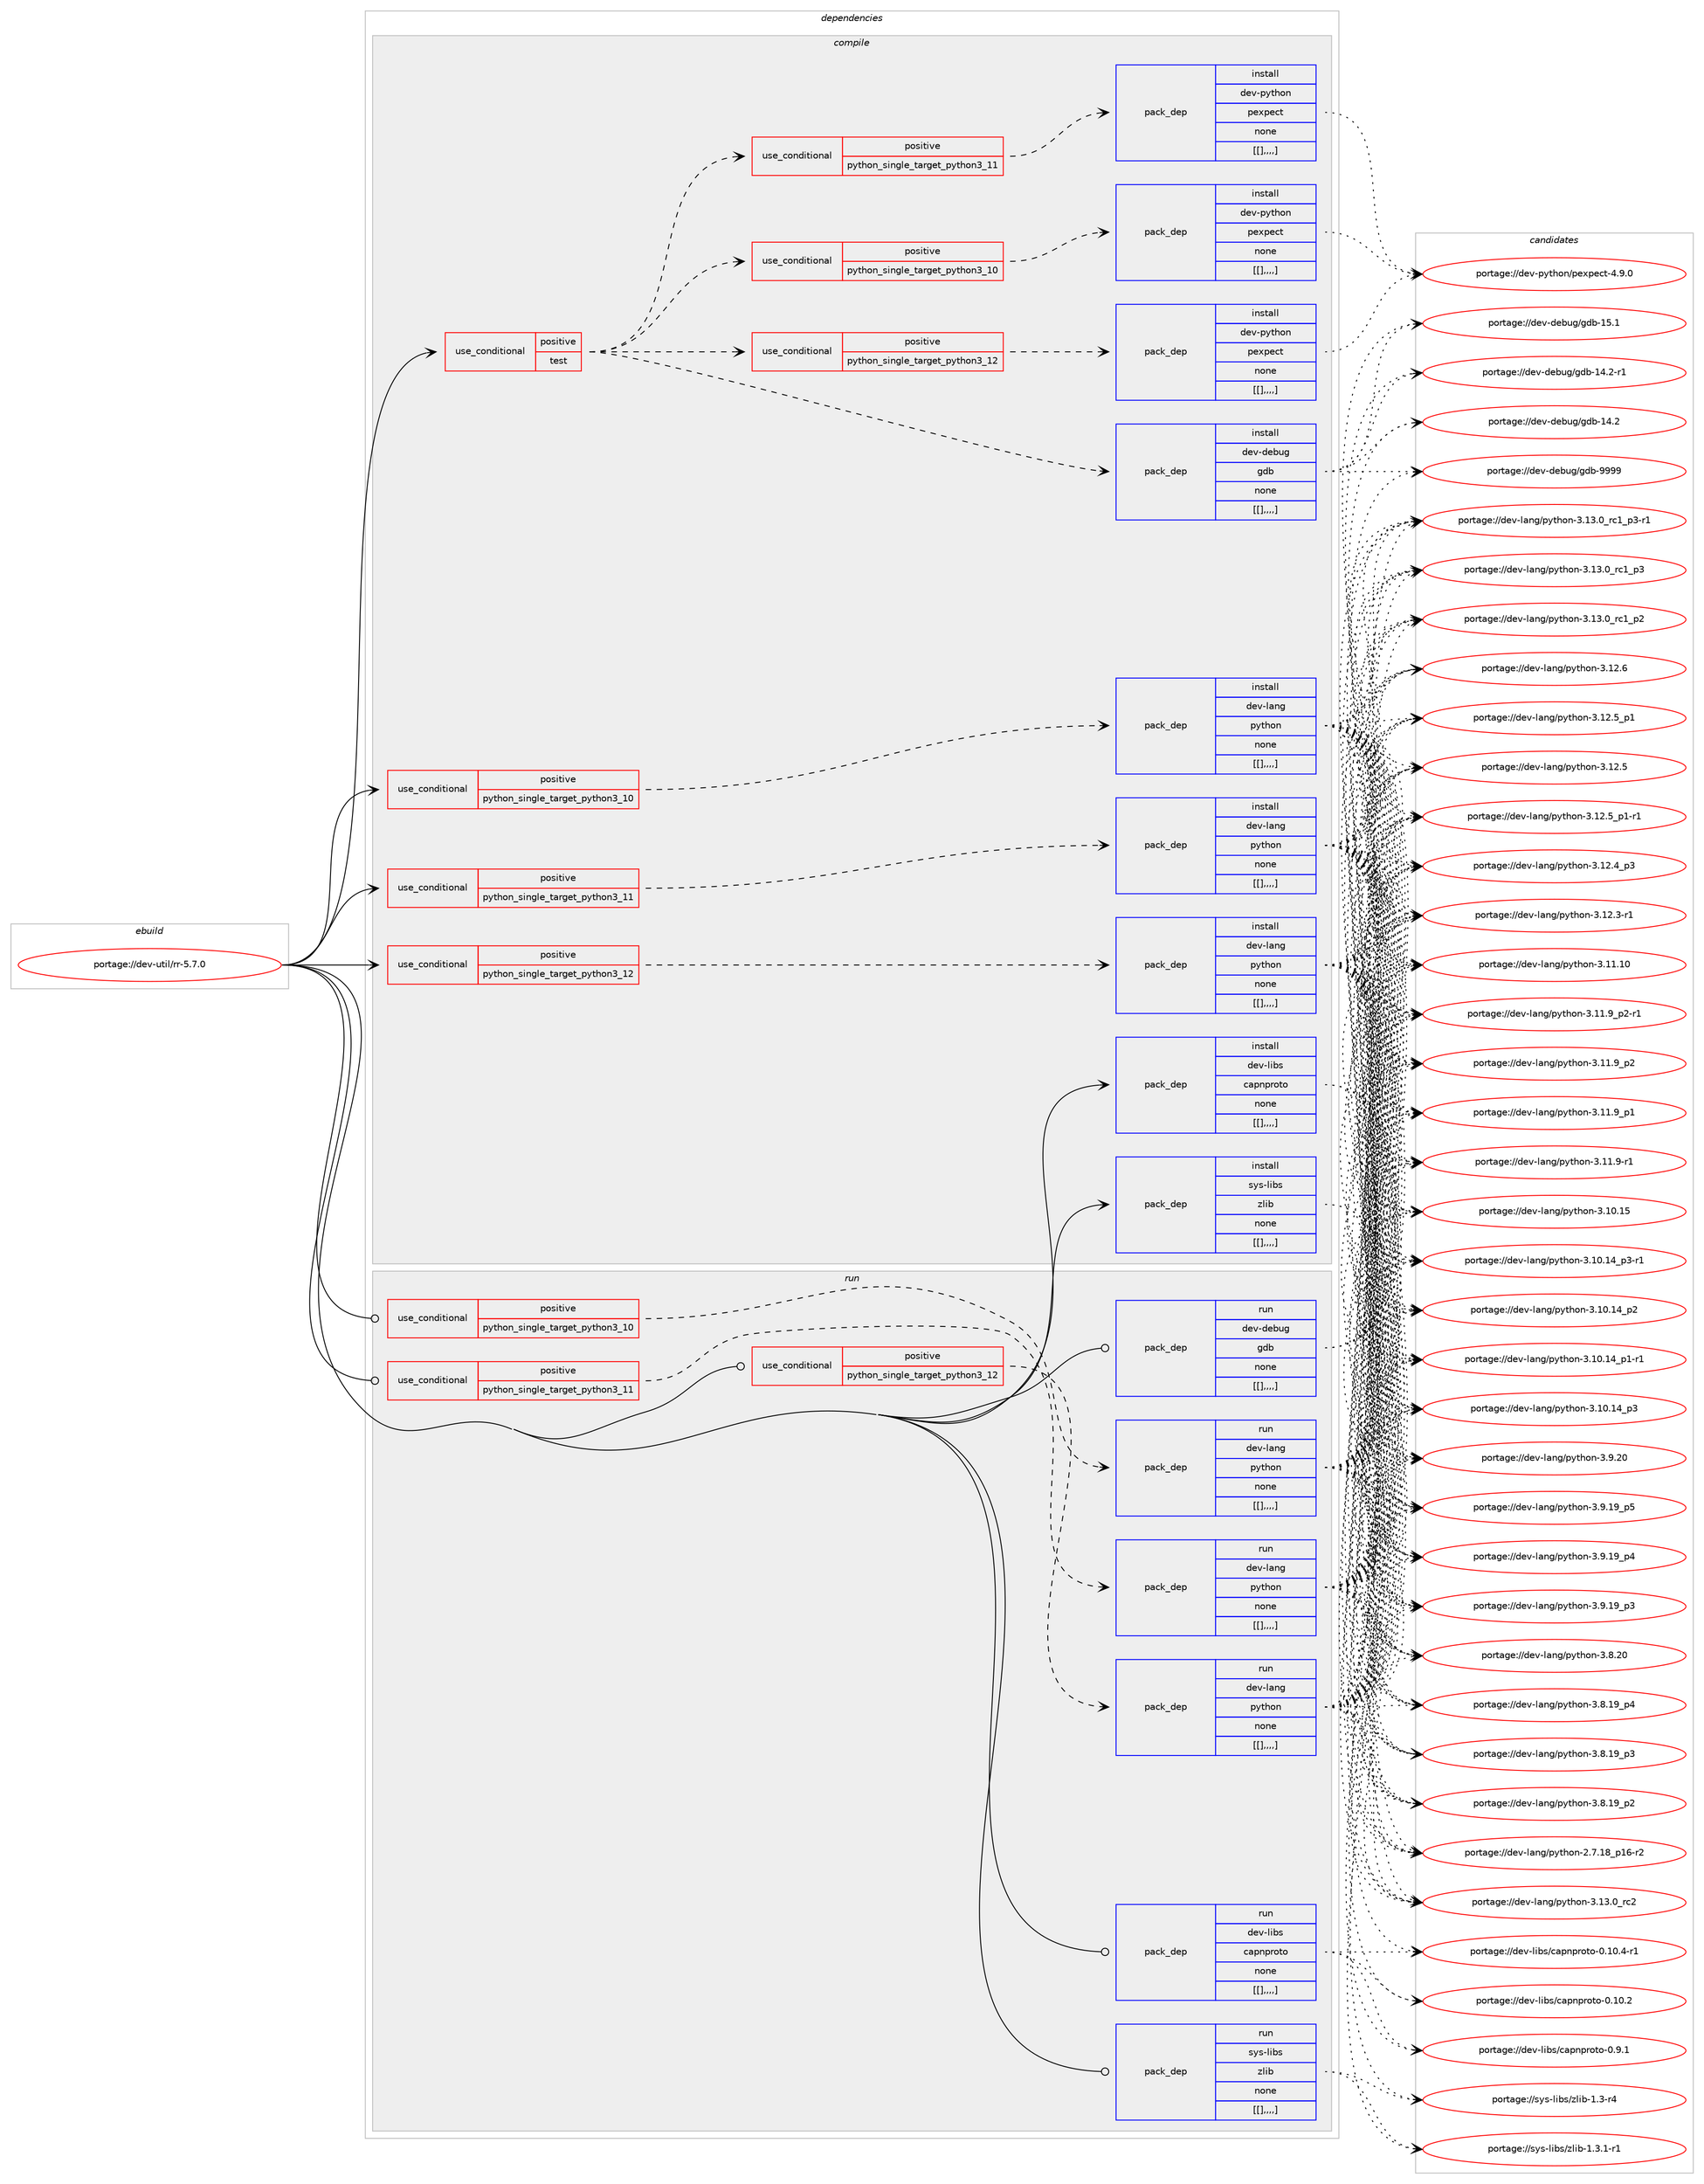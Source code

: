 digraph prolog {

# *************
# Graph options
# *************

newrank=true;
concentrate=true;
compound=true;
graph [rankdir=LR,fontname=Helvetica,fontsize=10,ranksep=1.5];#, ranksep=2.5, nodesep=0.2];
edge  [arrowhead=vee];
node  [fontname=Helvetica,fontsize=10];

# **********
# The ebuild
# **********

subgraph cluster_leftcol {
color=gray;
label=<<i>ebuild</i>>;
id [label="portage://dev-util/rr-5.7.0", color=red, width=4, href="../dev-util/rr-5.7.0.svg"];
}

# ****************
# The dependencies
# ****************

subgraph cluster_midcol {
color=gray;
label=<<i>dependencies</i>>;
subgraph cluster_compile {
fillcolor="#eeeeee";
style=filled;
label=<<i>compile</i>>;
subgraph cond63494 {
dependency223212 [label=<<TABLE BORDER="0" CELLBORDER="1" CELLSPACING="0" CELLPADDING="4"><TR><TD ROWSPAN="3" CELLPADDING="10">use_conditional</TD></TR><TR><TD>positive</TD></TR><TR><TD>python_single_target_python3_10</TD></TR></TABLE>>, shape=none, color=red];
subgraph pack158285 {
dependency223213 [label=<<TABLE BORDER="0" CELLBORDER="1" CELLSPACING="0" CELLPADDING="4" WIDTH="220"><TR><TD ROWSPAN="6" CELLPADDING="30">pack_dep</TD></TR><TR><TD WIDTH="110">install</TD></TR><TR><TD>dev-lang</TD></TR><TR><TD>python</TD></TR><TR><TD>none</TD></TR><TR><TD>[[],,,,]</TD></TR></TABLE>>, shape=none, color=blue];
}
dependency223212:e -> dependency223213:w [weight=20,style="dashed",arrowhead="vee"];
}
id:e -> dependency223212:w [weight=20,style="solid",arrowhead="vee"];
subgraph cond63495 {
dependency223214 [label=<<TABLE BORDER="0" CELLBORDER="1" CELLSPACING="0" CELLPADDING="4"><TR><TD ROWSPAN="3" CELLPADDING="10">use_conditional</TD></TR><TR><TD>positive</TD></TR><TR><TD>python_single_target_python3_11</TD></TR></TABLE>>, shape=none, color=red];
subgraph pack158286 {
dependency223215 [label=<<TABLE BORDER="0" CELLBORDER="1" CELLSPACING="0" CELLPADDING="4" WIDTH="220"><TR><TD ROWSPAN="6" CELLPADDING="30">pack_dep</TD></TR><TR><TD WIDTH="110">install</TD></TR><TR><TD>dev-lang</TD></TR><TR><TD>python</TD></TR><TR><TD>none</TD></TR><TR><TD>[[],,,,]</TD></TR></TABLE>>, shape=none, color=blue];
}
dependency223214:e -> dependency223215:w [weight=20,style="dashed",arrowhead="vee"];
}
id:e -> dependency223214:w [weight=20,style="solid",arrowhead="vee"];
subgraph cond63496 {
dependency223216 [label=<<TABLE BORDER="0" CELLBORDER="1" CELLSPACING="0" CELLPADDING="4"><TR><TD ROWSPAN="3" CELLPADDING="10">use_conditional</TD></TR><TR><TD>positive</TD></TR><TR><TD>python_single_target_python3_12</TD></TR></TABLE>>, shape=none, color=red];
subgraph pack158287 {
dependency223217 [label=<<TABLE BORDER="0" CELLBORDER="1" CELLSPACING="0" CELLPADDING="4" WIDTH="220"><TR><TD ROWSPAN="6" CELLPADDING="30">pack_dep</TD></TR><TR><TD WIDTH="110">install</TD></TR><TR><TD>dev-lang</TD></TR><TR><TD>python</TD></TR><TR><TD>none</TD></TR><TR><TD>[[],,,,]</TD></TR></TABLE>>, shape=none, color=blue];
}
dependency223216:e -> dependency223217:w [weight=20,style="dashed",arrowhead="vee"];
}
id:e -> dependency223216:w [weight=20,style="solid",arrowhead="vee"];
subgraph cond63497 {
dependency223218 [label=<<TABLE BORDER="0" CELLBORDER="1" CELLSPACING="0" CELLPADDING="4"><TR><TD ROWSPAN="3" CELLPADDING="10">use_conditional</TD></TR><TR><TD>positive</TD></TR><TR><TD>test</TD></TR></TABLE>>, shape=none, color=red];
subgraph cond63498 {
dependency223219 [label=<<TABLE BORDER="0" CELLBORDER="1" CELLSPACING="0" CELLPADDING="4"><TR><TD ROWSPAN="3" CELLPADDING="10">use_conditional</TD></TR><TR><TD>positive</TD></TR><TR><TD>python_single_target_python3_10</TD></TR></TABLE>>, shape=none, color=red];
subgraph pack158288 {
dependency223220 [label=<<TABLE BORDER="0" CELLBORDER="1" CELLSPACING="0" CELLPADDING="4" WIDTH="220"><TR><TD ROWSPAN="6" CELLPADDING="30">pack_dep</TD></TR><TR><TD WIDTH="110">install</TD></TR><TR><TD>dev-python</TD></TR><TR><TD>pexpect</TD></TR><TR><TD>none</TD></TR><TR><TD>[[],,,,]</TD></TR></TABLE>>, shape=none, color=blue];
}
dependency223219:e -> dependency223220:w [weight=20,style="dashed",arrowhead="vee"];
}
dependency223218:e -> dependency223219:w [weight=20,style="dashed",arrowhead="vee"];
subgraph cond63499 {
dependency223221 [label=<<TABLE BORDER="0" CELLBORDER="1" CELLSPACING="0" CELLPADDING="4"><TR><TD ROWSPAN="3" CELLPADDING="10">use_conditional</TD></TR><TR><TD>positive</TD></TR><TR><TD>python_single_target_python3_11</TD></TR></TABLE>>, shape=none, color=red];
subgraph pack158289 {
dependency223222 [label=<<TABLE BORDER="0" CELLBORDER="1" CELLSPACING="0" CELLPADDING="4" WIDTH="220"><TR><TD ROWSPAN="6" CELLPADDING="30">pack_dep</TD></TR><TR><TD WIDTH="110">install</TD></TR><TR><TD>dev-python</TD></TR><TR><TD>pexpect</TD></TR><TR><TD>none</TD></TR><TR><TD>[[],,,,]</TD></TR></TABLE>>, shape=none, color=blue];
}
dependency223221:e -> dependency223222:w [weight=20,style="dashed",arrowhead="vee"];
}
dependency223218:e -> dependency223221:w [weight=20,style="dashed",arrowhead="vee"];
subgraph cond63500 {
dependency223223 [label=<<TABLE BORDER="0" CELLBORDER="1" CELLSPACING="0" CELLPADDING="4"><TR><TD ROWSPAN="3" CELLPADDING="10">use_conditional</TD></TR><TR><TD>positive</TD></TR><TR><TD>python_single_target_python3_12</TD></TR></TABLE>>, shape=none, color=red];
subgraph pack158290 {
dependency223224 [label=<<TABLE BORDER="0" CELLBORDER="1" CELLSPACING="0" CELLPADDING="4" WIDTH="220"><TR><TD ROWSPAN="6" CELLPADDING="30">pack_dep</TD></TR><TR><TD WIDTH="110">install</TD></TR><TR><TD>dev-python</TD></TR><TR><TD>pexpect</TD></TR><TR><TD>none</TD></TR><TR><TD>[[],,,,]</TD></TR></TABLE>>, shape=none, color=blue];
}
dependency223223:e -> dependency223224:w [weight=20,style="dashed",arrowhead="vee"];
}
dependency223218:e -> dependency223223:w [weight=20,style="dashed",arrowhead="vee"];
subgraph pack158291 {
dependency223225 [label=<<TABLE BORDER="0" CELLBORDER="1" CELLSPACING="0" CELLPADDING="4" WIDTH="220"><TR><TD ROWSPAN="6" CELLPADDING="30">pack_dep</TD></TR><TR><TD WIDTH="110">install</TD></TR><TR><TD>dev-debug</TD></TR><TR><TD>gdb</TD></TR><TR><TD>none</TD></TR><TR><TD>[[],,,,]</TD></TR></TABLE>>, shape=none, color=blue];
}
dependency223218:e -> dependency223225:w [weight=20,style="dashed",arrowhead="vee"];
}
id:e -> dependency223218:w [weight=20,style="solid",arrowhead="vee"];
subgraph pack158292 {
dependency223226 [label=<<TABLE BORDER="0" CELLBORDER="1" CELLSPACING="0" CELLPADDING="4" WIDTH="220"><TR><TD ROWSPAN="6" CELLPADDING="30">pack_dep</TD></TR><TR><TD WIDTH="110">install</TD></TR><TR><TD>dev-libs</TD></TR><TR><TD>capnproto</TD></TR><TR><TD>none</TD></TR><TR><TD>[[],,,,]</TD></TR></TABLE>>, shape=none, color=blue];
}
id:e -> dependency223226:w [weight=20,style="solid",arrowhead="vee"];
subgraph pack158293 {
dependency223227 [label=<<TABLE BORDER="0" CELLBORDER="1" CELLSPACING="0" CELLPADDING="4" WIDTH="220"><TR><TD ROWSPAN="6" CELLPADDING="30">pack_dep</TD></TR><TR><TD WIDTH="110">install</TD></TR><TR><TD>sys-libs</TD></TR><TR><TD>zlib</TD></TR><TR><TD>none</TD></TR><TR><TD>[[],,,,]</TD></TR></TABLE>>, shape=none, color=blue];
}
id:e -> dependency223227:w [weight=20,style="solid",arrowhead="vee"];
}
subgraph cluster_compileandrun {
fillcolor="#eeeeee";
style=filled;
label=<<i>compile and run</i>>;
}
subgraph cluster_run {
fillcolor="#eeeeee";
style=filled;
label=<<i>run</i>>;
subgraph cond63501 {
dependency223228 [label=<<TABLE BORDER="0" CELLBORDER="1" CELLSPACING="0" CELLPADDING="4"><TR><TD ROWSPAN="3" CELLPADDING="10">use_conditional</TD></TR><TR><TD>positive</TD></TR><TR><TD>python_single_target_python3_10</TD></TR></TABLE>>, shape=none, color=red];
subgraph pack158294 {
dependency223229 [label=<<TABLE BORDER="0" CELLBORDER="1" CELLSPACING="0" CELLPADDING="4" WIDTH="220"><TR><TD ROWSPAN="6" CELLPADDING="30">pack_dep</TD></TR><TR><TD WIDTH="110">run</TD></TR><TR><TD>dev-lang</TD></TR><TR><TD>python</TD></TR><TR><TD>none</TD></TR><TR><TD>[[],,,,]</TD></TR></TABLE>>, shape=none, color=blue];
}
dependency223228:e -> dependency223229:w [weight=20,style="dashed",arrowhead="vee"];
}
id:e -> dependency223228:w [weight=20,style="solid",arrowhead="odot"];
subgraph cond63502 {
dependency223230 [label=<<TABLE BORDER="0" CELLBORDER="1" CELLSPACING="0" CELLPADDING="4"><TR><TD ROWSPAN="3" CELLPADDING="10">use_conditional</TD></TR><TR><TD>positive</TD></TR><TR><TD>python_single_target_python3_11</TD></TR></TABLE>>, shape=none, color=red];
subgraph pack158295 {
dependency223231 [label=<<TABLE BORDER="0" CELLBORDER="1" CELLSPACING="0" CELLPADDING="4" WIDTH="220"><TR><TD ROWSPAN="6" CELLPADDING="30">pack_dep</TD></TR><TR><TD WIDTH="110">run</TD></TR><TR><TD>dev-lang</TD></TR><TR><TD>python</TD></TR><TR><TD>none</TD></TR><TR><TD>[[],,,,]</TD></TR></TABLE>>, shape=none, color=blue];
}
dependency223230:e -> dependency223231:w [weight=20,style="dashed",arrowhead="vee"];
}
id:e -> dependency223230:w [weight=20,style="solid",arrowhead="odot"];
subgraph cond63503 {
dependency223232 [label=<<TABLE BORDER="0" CELLBORDER="1" CELLSPACING="0" CELLPADDING="4"><TR><TD ROWSPAN="3" CELLPADDING="10">use_conditional</TD></TR><TR><TD>positive</TD></TR><TR><TD>python_single_target_python3_12</TD></TR></TABLE>>, shape=none, color=red];
subgraph pack158296 {
dependency223233 [label=<<TABLE BORDER="0" CELLBORDER="1" CELLSPACING="0" CELLPADDING="4" WIDTH="220"><TR><TD ROWSPAN="6" CELLPADDING="30">pack_dep</TD></TR><TR><TD WIDTH="110">run</TD></TR><TR><TD>dev-lang</TD></TR><TR><TD>python</TD></TR><TR><TD>none</TD></TR><TR><TD>[[],,,,]</TD></TR></TABLE>>, shape=none, color=blue];
}
dependency223232:e -> dependency223233:w [weight=20,style="dashed",arrowhead="vee"];
}
id:e -> dependency223232:w [weight=20,style="solid",arrowhead="odot"];
subgraph pack158297 {
dependency223234 [label=<<TABLE BORDER="0" CELLBORDER="1" CELLSPACING="0" CELLPADDING="4" WIDTH="220"><TR><TD ROWSPAN="6" CELLPADDING="30">pack_dep</TD></TR><TR><TD WIDTH="110">run</TD></TR><TR><TD>dev-debug</TD></TR><TR><TD>gdb</TD></TR><TR><TD>none</TD></TR><TR><TD>[[],,,,]</TD></TR></TABLE>>, shape=none, color=blue];
}
id:e -> dependency223234:w [weight=20,style="solid",arrowhead="odot"];
subgraph pack158298 {
dependency223235 [label=<<TABLE BORDER="0" CELLBORDER="1" CELLSPACING="0" CELLPADDING="4" WIDTH="220"><TR><TD ROWSPAN="6" CELLPADDING="30">pack_dep</TD></TR><TR><TD WIDTH="110">run</TD></TR><TR><TD>dev-libs</TD></TR><TR><TD>capnproto</TD></TR><TR><TD>none</TD></TR><TR><TD>[[],,,,]</TD></TR></TABLE>>, shape=none, color=blue];
}
id:e -> dependency223235:w [weight=20,style="solid",arrowhead="odot"];
subgraph pack158299 {
dependency223236 [label=<<TABLE BORDER="0" CELLBORDER="1" CELLSPACING="0" CELLPADDING="4" WIDTH="220"><TR><TD ROWSPAN="6" CELLPADDING="30">pack_dep</TD></TR><TR><TD WIDTH="110">run</TD></TR><TR><TD>sys-libs</TD></TR><TR><TD>zlib</TD></TR><TR><TD>none</TD></TR><TR><TD>[[],,,,]</TD></TR></TABLE>>, shape=none, color=blue];
}
id:e -> dependency223236:w [weight=20,style="solid",arrowhead="odot"];
}
}

# **************
# The candidates
# **************

subgraph cluster_choices {
rank=same;
color=gray;
label=<<i>candidates</i>>;

subgraph choice158285 {
color=black;
nodesep=1;
choice10010111845108971101034711212111610411111045514649514648951149950 [label="portage://dev-lang/python-3.13.0_rc2", color=red, width=4,href="../dev-lang/python-3.13.0_rc2.svg"];
choice1001011184510897110103471121211161041111104551464951464895114994995112514511449 [label="portage://dev-lang/python-3.13.0_rc1_p3-r1", color=red, width=4,href="../dev-lang/python-3.13.0_rc1_p3-r1.svg"];
choice100101118451089711010347112121116104111110455146495146489511499499511251 [label="portage://dev-lang/python-3.13.0_rc1_p3", color=red, width=4,href="../dev-lang/python-3.13.0_rc1_p3.svg"];
choice100101118451089711010347112121116104111110455146495146489511499499511250 [label="portage://dev-lang/python-3.13.0_rc1_p2", color=red, width=4,href="../dev-lang/python-3.13.0_rc1_p2.svg"];
choice10010111845108971101034711212111610411111045514649504654 [label="portage://dev-lang/python-3.12.6", color=red, width=4,href="../dev-lang/python-3.12.6.svg"];
choice1001011184510897110103471121211161041111104551464950465395112494511449 [label="portage://dev-lang/python-3.12.5_p1-r1", color=red, width=4,href="../dev-lang/python-3.12.5_p1-r1.svg"];
choice100101118451089711010347112121116104111110455146495046539511249 [label="portage://dev-lang/python-3.12.5_p1", color=red, width=4,href="../dev-lang/python-3.12.5_p1.svg"];
choice10010111845108971101034711212111610411111045514649504653 [label="portage://dev-lang/python-3.12.5", color=red, width=4,href="../dev-lang/python-3.12.5.svg"];
choice100101118451089711010347112121116104111110455146495046529511251 [label="portage://dev-lang/python-3.12.4_p3", color=red, width=4,href="../dev-lang/python-3.12.4_p3.svg"];
choice100101118451089711010347112121116104111110455146495046514511449 [label="portage://dev-lang/python-3.12.3-r1", color=red, width=4,href="../dev-lang/python-3.12.3-r1.svg"];
choice1001011184510897110103471121211161041111104551464949464948 [label="portage://dev-lang/python-3.11.10", color=red, width=4,href="../dev-lang/python-3.11.10.svg"];
choice1001011184510897110103471121211161041111104551464949465795112504511449 [label="portage://dev-lang/python-3.11.9_p2-r1", color=red, width=4,href="../dev-lang/python-3.11.9_p2-r1.svg"];
choice100101118451089711010347112121116104111110455146494946579511250 [label="portage://dev-lang/python-3.11.9_p2", color=red, width=4,href="../dev-lang/python-3.11.9_p2.svg"];
choice100101118451089711010347112121116104111110455146494946579511249 [label="portage://dev-lang/python-3.11.9_p1", color=red, width=4,href="../dev-lang/python-3.11.9_p1.svg"];
choice100101118451089711010347112121116104111110455146494946574511449 [label="portage://dev-lang/python-3.11.9-r1", color=red, width=4,href="../dev-lang/python-3.11.9-r1.svg"];
choice1001011184510897110103471121211161041111104551464948464953 [label="portage://dev-lang/python-3.10.15", color=red, width=4,href="../dev-lang/python-3.10.15.svg"];
choice100101118451089711010347112121116104111110455146494846495295112514511449 [label="portage://dev-lang/python-3.10.14_p3-r1", color=red, width=4,href="../dev-lang/python-3.10.14_p3-r1.svg"];
choice10010111845108971101034711212111610411111045514649484649529511251 [label="portage://dev-lang/python-3.10.14_p3", color=red, width=4,href="../dev-lang/python-3.10.14_p3.svg"];
choice10010111845108971101034711212111610411111045514649484649529511250 [label="portage://dev-lang/python-3.10.14_p2", color=red, width=4,href="../dev-lang/python-3.10.14_p2.svg"];
choice100101118451089711010347112121116104111110455146494846495295112494511449 [label="portage://dev-lang/python-3.10.14_p1-r1", color=red, width=4,href="../dev-lang/python-3.10.14_p1-r1.svg"];
choice10010111845108971101034711212111610411111045514657465048 [label="portage://dev-lang/python-3.9.20", color=red, width=4,href="../dev-lang/python-3.9.20.svg"];
choice100101118451089711010347112121116104111110455146574649579511253 [label="portage://dev-lang/python-3.9.19_p5", color=red, width=4,href="../dev-lang/python-3.9.19_p5.svg"];
choice100101118451089711010347112121116104111110455146574649579511252 [label="portage://dev-lang/python-3.9.19_p4", color=red, width=4,href="../dev-lang/python-3.9.19_p4.svg"];
choice100101118451089711010347112121116104111110455146574649579511251 [label="portage://dev-lang/python-3.9.19_p3", color=red, width=4,href="../dev-lang/python-3.9.19_p3.svg"];
choice10010111845108971101034711212111610411111045514656465048 [label="portage://dev-lang/python-3.8.20", color=red, width=4,href="../dev-lang/python-3.8.20.svg"];
choice100101118451089711010347112121116104111110455146564649579511252 [label="portage://dev-lang/python-3.8.19_p4", color=red, width=4,href="../dev-lang/python-3.8.19_p4.svg"];
choice100101118451089711010347112121116104111110455146564649579511251 [label="portage://dev-lang/python-3.8.19_p3", color=red, width=4,href="../dev-lang/python-3.8.19_p3.svg"];
choice100101118451089711010347112121116104111110455146564649579511250 [label="portage://dev-lang/python-3.8.19_p2", color=red, width=4,href="../dev-lang/python-3.8.19_p2.svg"];
choice100101118451089711010347112121116104111110455046554649569511249544511450 [label="portage://dev-lang/python-2.7.18_p16-r2", color=red, width=4,href="../dev-lang/python-2.7.18_p16-r2.svg"];
dependency223213:e -> choice10010111845108971101034711212111610411111045514649514648951149950:w [style=dotted,weight="100"];
dependency223213:e -> choice1001011184510897110103471121211161041111104551464951464895114994995112514511449:w [style=dotted,weight="100"];
dependency223213:e -> choice100101118451089711010347112121116104111110455146495146489511499499511251:w [style=dotted,weight="100"];
dependency223213:e -> choice100101118451089711010347112121116104111110455146495146489511499499511250:w [style=dotted,weight="100"];
dependency223213:e -> choice10010111845108971101034711212111610411111045514649504654:w [style=dotted,weight="100"];
dependency223213:e -> choice1001011184510897110103471121211161041111104551464950465395112494511449:w [style=dotted,weight="100"];
dependency223213:e -> choice100101118451089711010347112121116104111110455146495046539511249:w [style=dotted,weight="100"];
dependency223213:e -> choice10010111845108971101034711212111610411111045514649504653:w [style=dotted,weight="100"];
dependency223213:e -> choice100101118451089711010347112121116104111110455146495046529511251:w [style=dotted,weight="100"];
dependency223213:e -> choice100101118451089711010347112121116104111110455146495046514511449:w [style=dotted,weight="100"];
dependency223213:e -> choice1001011184510897110103471121211161041111104551464949464948:w [style=dotted,weight="100"];
dependency223213:e -> choice1001011184510897110103471121211161041111104551464949465795112504511449:w [style=dotted,weight="100"];
dependency223213:e -> choice100101118451089711010347112121116104111110455146494946579511250:w [style=dotted,weight="100"];
dependency223213:e -> choice100101118451089711010347112121116104111110455146494946579511249:w [style=dotted,weight="100"];
dependency223213:e -> choice100101118451089711010347112121116104111110455146494946574511449:w [style=dotted,weight="100"];
dependency223213:e -> choice1001011184510897110103471121211161041111104551464948464953:w [style=dotted,weight="100"];
dependency223213:e -> choice100101118451089711010347112121116104111110455146494846495295112514511449:w [style=dotted,weight="100"];
dependency223213:e -> choice10010111845108971101034711212111610411111045514649484649529511251:w [style=dotted,weight="100"];
dependency223213:e -> choice10010111845108971101034711212111610411111045514649484649529511250:w [style=dotted,weight="100"];
dependency223213:e -> choice100101118451089711010347112121116104111110455146494846495295112494511449:w [style=dotted,weight="100"];
dependency223213:e -> choice10010111845108971101034711212111610411111045514657465048:w [style=dotted,weight="100"];
dependency223213:e -> choice100101118451089711010347112121116104111110455146574649579511253:w [style=dotted,weight="100"];
dependency223213:e -> choice100101118451089711010347112121116104111110455146574649579511252:w [style=dotted,weight="100"];
dependency223213:e -> choice100101118451089711010347112121116104111110455146574649579511251:w [style=dotted,weight="100"];
dependency223213:e -> choice10010111845108971101034711212111610411111045514656465048:w [style=dotted,weight="100"];
dependency223213:e -> choice100101118451089711010347112121116104111110455146564649579511252:w [style=dotted,weight="100"];
dependency223213:e -> choice100101118451089711010347112121116104111110455146564649579511251:w [style=dotted,weight="100"];
dependency223213:e -> choice100101118451089711010347112121116104111110455146564649579511250:w [style=dotted,weight="100"];
dependency223213:e -> choice100101118451089711010347112121116104111110455046554649569511249544511450:w [style=dotted,weight="100"];
}
subgraph choice158286 {
color=black;
nodesep=1;
choice10010111845108971101034711212111610411111045514649514648951149950 [label="portage://dev-lang/python-3.13.0_rc2", color=red, width=4,href="../dev-lang/python-3.13.0_rc2.svg"];
choice1001011184510897110103471121211161041111104551464951464895114994995112514511449 [label="portage://dev-lang/python-3.13.0_rc1_p3-r1", color=red, width=4,href="../dev-lang/python-3.13.0_rc1_p3-r1.svg"];
choice100101118451089711010347112121116104111110455146495146489511499499511251 [label="portage://dev-lang/python-3.13.0_rc1_p3", color=red, width=4,href="../dev-lang/python-3.13.0_rc1_p3.svg"];
choice100101118451089711010347112121116104111110455146495146489511499499511250 [label="portage://dev-lang/python-3.13.0_rc1_p2", color=red, width=4,href="../dev-lang/python-3.13.0_rc1_p2.svg"];
choice10010111845108971101034711212111610411111045514649504654 [label="portage://dev-lang/python-3.12.6", color=red, width=4,href="../dev-lang/python-3.12.6.svg"];
choice1001011184510897110103471121211161041111104551464950465395112494511449 [label="portage://dev-lang/python-3.12.5_p1-r1", color=red, width=4,href="../dev-lang/python-3.12.5_p1-r1.svg"];
choice100101118451089711010347112121116104111110455146495046539511249 [label="portage://dev-lang/python-3.12.5_p1", color=red, width=4,href="../dev-lang/python-3.12.5_p1.svg"];
choice10010111845108971101034711212111610411111045514649504653 [label="portage://dev-lang/python-3.12.5", color=red, width=4,href="../dev-lang/python-3.12.5.svg"];
choice100101118451089711010347112121116104111110455146495046529511251 [label="portage://dev-lang/python-3.12.4_p3", color=red, width=4,href="../dev-lang/python-3.12.4_p3.svg"];
choice100101118451089711010347112121116104111110455146495046514511449 [label="portage://dev-lang/python-3.12.3-r1", color=red, width=4,href="../dev-lang/python-3.12.3-r1.svg"];
choice1001011184510897110103471121211161041111104551464949464948 [label="portage://dev-lang/python-3.11.10", color=red, width=4,href="../dev-lang/python-3.11.10.svg"];
choice1001011184510897110103471121211161041111104551464949465795112504511449 [label="portage://dev-lang/python-3.11.9_p2-r1", color=red, width=4,href="../dev-lang/python-3.11.9_p2-r1.svg"];
choice100101118451089711010347112121116104111110455146494946579511250 [label="portage://dev-lang/python-3.11.9_p2", color=red, width=4,href="../dev-lang/python-3.11.9_p2.svg"];
choice100101118451089711010347112121116104111110455146494946579511249 [label="portage://dev-lang/python-3.11.9_p1", color=red, width=4,href="../dev-lang/python-3.11.9_p1.svg"];
choice100101118451089711010347112121116104111110455146494946574511449 [label="portage://dev-lang/python-3.11.9-r1", color=red, width=4,href="../dev-lang/python-3.11.9-r1.svg"];
choice1001011184510897110103471121211161041111104551464948464953 [label="portage://dev-lang/python-3.10.15", color=red, width=4,href="../dev-lang/python-3.10.15.svg"];
choice100101118451089711010347112121116104111110455146494846495295112514511449 [label="portage://dev-lang/python-3.10.14_p3-r1", color=red, width=4,href="../dev-lang/python-3.10.14_p3-r1.svg"];
choice10010111845108971101034711212111610411111045514649484649529511251 [label="portage://dev-lang/python-3.10.14_p3", color=red, width=4,href="../dev-lang/python-3.10.14_p3.svg"];
choice10010111845108971101034711212111610411111045514649484649529511250 [label="portage://dev-lang/python-3.10.14_p2", color=red, width=4,href="../dev-lang/python-3.10.14_p2.svg"];
choice100101118451089711010347112121116104111110455146494846495295112494511449 [label="portage://dev-lang/python-3.10.14_p1-r1", color=red, width=4,href="../dev-lang/python-3.10.14_p1-r1.svg"];
choice10010111845108971101034711212111610411111045514657465048 [label="portage://dev-lang/python-3.9.20", color=red, width=4,href="../dev-lang/python-3.9.20.svg"];
choice100101118451089711010347112121116104111110455146574649579511253 [label="portage://dev-lang/python-3.9.19_p5", color=red, width=4,href="../dev-lang/python-3.9.19_p5.svg"];
choice100101118451089711010347112121116104111110455146574649579511252 [label="portage://dev-lang/python-3.9.19_p4", color=red, width=4,href="../dev-lang/python-3.9.19_p4.svg"];
choice100101118451089711010347112121116104111110455146574649579511251 [label="portage://dev-lang/python-3.9.19_p3", color=red, width=4,href="../dev-lang/python-3.9.19_p3.svg"];
choice10010111845108971101034711212111610411111045514656465048 [label="portage://dev-lang/python-3.8.20", color=red, width=4,href="../dev-lang/python-3.8.20.svg"];
choice100101118451089711010347112121116104111110455146564649579511252 [label="portage://dev-lang/python-3.8.19_p4", color=red, width=4,href="../dev-lang/python-3.8.19_p4.svg"];
choice100101118451089711010347112121116104111110455146564649579511251 [label="portage://dev-lang/python-3.8.19_p3", color=red, width=4,href="../dev-lang/python-3.8.19_p3.svg"];
choice100101118451089711010347112121116104111110455146564649579511250 [label="portage://dev-lang/python-3.8.19_p2", color=red, width=4,href="../dev-lang/python-3.8.19_p2.svg"];
choice100101118451089711010347112121116104111110455046554649569511249544511450 [label="portage://dev-lang/python-2.7.18_p16-r2", color=red, width=4,href="../dev-lang/python-2.7.18_p16-r2.svg"];
dependency223215:e -> choice10010111845108971101034711212111610411111045514649514648951149950:w [style=dotted,weight="100"];
dependency223215:e -> choice1001011184510897110103471121211161041111104551464951464895114994995112514511449:w [style=dotted,weight="100"];
dependency223215:e -> choice100101118451089711010347112121116104111110455146495146489511499499511251:w [style=dotted,weight="100"];
dependency223215:e -> choice100101118451089711010347112121116104111110455146495146489511499499511250:w [style=dotted,weight="100"];
dependency223215:e -> choice10010111845108971101034711212111610411111045514649504654:w [style=dotted,weight="100"];
dependency223215:e -> choice1001011184510897110103471121211161041111104551464950465395112494511449:w [style=dotted,weight="100"];
dependency223215:e -> choice100101118451089711010347112121116104111110455146495046539511249:w [style=dotted,weight="100"];
dependency223215:e -> choice10010111845108971101034711212111610411111045514649504653:w [style=dotted,weight="100"];
dependency223215:e -> choice100101118451089711010347112121116104111110455146495046529511251:w [style=dotted,weight="100"];
dependency223215:e -> choice100101118451089711010347112121116104111110455146495046514511449:w [style=dotted,weight="100"];
dependency223215:e -> choice1001011184510897110103471121211161041111104551464949464948:w [style=dotted,weight="100"];
dependency223215:e -> choice1001011184510897110103471121211161041111104551464949465795112504511449:w [style=dotted,weight="100"];
dependency223215:e -> choice100101118451089711010347112121116104111110455146494946579511250:w [style=dotted,weight="100"];
dependency223215:e -> choice100101118451089711010347112121116104111110455146494946579511249:w [style=dotted,weight="100"];
dependency223215:e -> choice100101118451089711010347112121116104111110455146494946574511449:w [style=dotted,weight="100"];
dependency223215:e -> choice1001011184510897110103471121211161041111104551464948464953:w [style=dotted,weight="100"];
dependency223215:e -> choice100101118451089711010347112121116104111110455146494846495295112514511449:w [style=dotted,weight="100"];
dependency223215:e -> choice10010111845108971101034711212111610411111045514649484649529511251:w [style=dotted,weight="100"];
dependency223215:e -> choice10010111845108971101034711212111610411111045514649484649529511250:w [style=dotted,weight="100"];
dependency223215:e -> choice100101118451089711010347112121116104111110455146494846495295112494511449:w [style=dotted,weight="100"];
dependency223215:e -> choice10010111845108971101034711212111610411111045514657465048:w [style=dotted,weight="100"];
dependency223215:e -> choice100101118451089711010347112121116104111110455146574649579511253:w [style=dotted,weight="100"];
dependency223215:e -> choice100101118451089711010347112121116104111110455146574649579511252:w [style=dotted,weight="100"];
dependency223215:e -> choice100101118451089711010347112121116104111110455146574649579511251:w [style=dotted,weight="100"];
dependency223215:e -> choice10010111845108971101034711212111610411111045514656465048:w [style=dotted,weight="100"];
dependency223215:e -> choice100101118451089711010347112121116104111110455146564649579511252:w [style=dotted,weight="100"];
dependency223215:e -> choice100101118451089711010347112121116104111110455146564649579511251:w [style=dotted,weight="100"];
dependency223215:e -> choice100101118451089711010347112121116104111110455146564649579511250:w [style=dotted,weight="100"];
dependency223215:e -> choice100101118451089711010347112121116104111110455046554649569511249544511450:w [style=dotted,weight="100"];
}
subgraph choice158287 {
color=black;
nodesep=1;
choice10010111845108971101034711212111610411111045514649514648951149950 [label="portage://dev-lang/python-3.13.0_rc2", color=red, width=4,href="../dev-lang/python-3.13.0_rc2.svg"];
choice1001011184510897110103471121211161041111104551464951464895114994995112514511449 [label="portage://dev-lang/python-3.13.0_rc1_p3-r1", color=red, width=4,href="../dev-lang/python-3.13.0_rc1_p3-r1.svg"];
choice100101118451089711010347112121116104111110455146495146489511499499511251 [label="portage://dev-lang/python-3.13.0_rc1_p3", color=red, width=4,href="../dev-lang/python-3.13.0_rc1_p3.svg"];
choice100101118451089711010347112121116104111110455146495146489511499499511250 [label="portage://dev-lang/python-3.13.0_rc1_p2", color=red, width=4,href="../dev-lang/python-3.13.0_rc1_p2.svg"];
choice10010111845108971101034711212111610411111045514649504654 [label="portage://dev-lang/python-3.12.6", color=red, width=4,href="../dev-lang/python-3.12.6.svg"];
choice1001011184510897110103471121211161041111104551464950465395112494511449 [label="portage://dev-lang/python-3.12.5_p1-r1", color=red, width=4,href="../dev-lang/python-3.12.5_p1-r1.svg"];
choice100101118451089711010347112121116104111110455146495046539511249 [label="portage://dev-lang/python-3.12.5_p1", color=red, width=4,href="../dev-lang/python-3.12.5_p1.svg"];
choice10010111845108971101034711212111610411111045514649504653 [label="portage://dev-lang/python-3.12.5", color=red, width=4,href="../dev-lang/python-3.12.5.svg"];
choice100101118451089711010347112121116104111110455146495046529511251 [label="portage://dev-lang/python-3.12.4_p3", color=red, width=4,href="../dev-lang/python-3.12.4_p3.svg"];
choice100101118451089711010347112121116104111110455146495046514511449 [label="portage://dev-lang/python-3.12.3-r1", color=red, width=4,href="../dev-lang/python-3.12.3-r1.svg"];
choice1001011184510897110103471121211161041111104551464949464948 [label="portage://dev-lang/python-3.11.10", color=red, width=4,href="../dev-lang/python-3.11.10.svg"];
choice1001011184510897110103471121211161041111104551464949465795112504511449 [label="portage://dev-lang/python-3.11.9_p2-r1", color=red, width=4,href="../dev-lang/python-3.11.9_p2-r1.svg"];
choice100101118451089711010347112121116104111110455146494946579511250 [label="portage://dev-lang/python-3.11.9_p2", color=red, width=4,href="../dev-lang/python-3.11.9_p2.svg"];
choice100101118451089711010347112121116104111110455146494946579511249 [label="portage://dev-lang/python-3.11.9_p1", color=red, width=4,href="../dev-lang/python-3.11.9_p1.svg"];
choice100101118451089711010347112121116104111110455146494946574511449 [label="portage://dev-lang/python-3.11.9-r1", color=red, width=4,href="../dev-lang/python-3.11.9-r1.svg"];
choice1001011184510897110103471121211161041111104551464948464953 [label="portage://dev-lang/python-3.10.15", color=red, width=4,href="../dev-lang/python-3.10.15.svg"];
choice100101118451089711010347112121116104111110455146494846495295112514511449 [label="portage://dev-lang/python-3.10.14_p3-r1", color=red, width=4,href="../dev-lang/python-3.10.14_p3-r1.svg"];
choice10010111845108971101034711212111610411111045514649484649529511251 [label="portage://dev-lang/python-3.10.14_p3", color=red, width=4,href="../dev-lang/python-3.10.14_p3.svg"];
choice10010111845108971101034711212111610411111045514649484649529511250 [label="portage://dev-lang/python-3.10.14_p2", color=red, width=4,href="../dev-lang/python-3.10.14_p2.svg"];
choice100101118451089711010347112121116104111110455146494846495295112494511449 [label="portage://dev-lang/python-3.10.14_p1-r1", color=red, width=4,href="../dev-lang/python-3.10.14_p1-r1.svg"];
choice10010111845108971101034711212111610411111045514657465048 [label="portage://dev-lang/python-3.9.20", color=red, width=4,href="../dev-lang/python-3.9.20.svg"];
choice100101118451089711010347112121116104111110455146574649579511253 [label="portage://dev-lang/python-3.9.19_p5", color=red, width=4,href="../dev-lang/python-3.9.19_p5.svg"];
choice100101118451089711010347112121116104111110455146574649579511252 [label="portage://dev-lang/python-3.9.19_p4", color=red, width=4,href="../dev-lang/python-3.9.19_p4.svg"];
choice100101118451089711010347112121116104111110455146574649579511251 [label="portage://dev-lang/python-3.9.19_p3", color=red, width=4,href="../dev-lang/python-3.9.19_p3.svg"];
choice10010111845108971101034711212111610411111045514656465048 [label="portage://dev-lang/python-3.8.20", color=red, width=4,href="../dev-lang/python-3.8.20.svg"];
choice100101118451089711010347112121116104111110455146564649579511252 [label="portage://dev-lang/python-3.8.19_p4", color=red, width=4,href="../dev-lang/python-3.8.19_p4.svg"];
choice100101118451089711010347112121116104111110455146564649579511251 [label="portage://dev-lang/python-3.8.19_p3", color=red, width=4,href="../dev-lang/python-3.8.19_p3.svg"];
choice100101118451089711010347112121116104111110455146564649579511250 [label="portage://dev-lang/python-3.8.19_p2", color=red, width=4,href="../dev-lang/python-3.8.19_p2.svg"];
choice100101118451089711010347112121116104111110455046554649569511249544511450 [label="portage://dev-lang/python-2.7.18_p16-r2", color=red, width=4,href="../dev-lang/python-2.7.18_p16-r2.svg"];
dependency223217:e -> choice10010111845108971101034711212111610411111045514649514648951149950:w [style=dotted,weight="100"];
dependency223217:e -> choice1001011184510897110103471121211161041111104551464951464895114994995112514511449:w [style=dotted,weight="100"];
dependency223217:e -> choice100101118451089711010347112121116104111110455146495146489511499499511251:w [style=dotted,weight="100"];
dependency223217:e -> choice100101118451089711010347112121116104111110455146495146489511499499511250:w [style=dotted,weight="100"];
dependency223217:e -> choice10010111845108971101034711212111610411111045514649504654:w [style=dotted,weight="100"];
dependency223217:e -> choice1001011184510897110103471121211161041111104551464950465395112494511449:w [style=dotted,weight="100"];
dependency223217:e -> choice100101118451089711010347112121116104111110455146495046539511249:w [style=dotted,weight="100"];
dependency223217:e -> choice10010111845108971101034711212111610411111045514649504653:w [style=dotted,weight="100"];
dependency223217:e -> choice100101118451089711010347112121116104111110455146495046529511251:w [style=dotted,weight="100"];
dependency223217:e -> choice100101118451089711010347112121116104111110455146495046514511449:w [style=dotted,weight="100"];
dependency223217:e -> choice1001011184510897110103471121211161041111104551464949464948:w [style=dotted,weight="100"];
dependency223217:e -> choice1001011184510897110103471121211161041111104551464949465795112504511449:w [style=dotted,weight="100"];
dependency223217:e -> choice100101118451089711010347112121116104111110455146494946579511250:w [style=dotted,weight="100"];
dependency223217:e -> choice100101118451089711010347112121116104111110455146494946579511249:w [style=dotted,weight="100"];
dependency223217:e -> choice100101118451089711010347112121116104111110455146494946574511449:w [style=dotted,weight="100"];
dependency223217:e -> choice1001011184510897110103471121211161041111104551464948464953:w [style=dotted,weight="100"];
dependency223217:e -> choice100101118451089711010347112121116104111110455146494846495295112514511449:w [style=dotted,weight="100"];
dependency223217:e -> choice10010111845108971101034711212111610411111045514649484649529511251:w [style=dotted,weight="100"];
dependency223217:e -> choice10010111845108971101034711212111610411111045514649484649529511250:w [style=dotted,weight="100"];
dependency223217:e -> choice100101118451089711010347112121116104111110455146494846495295112494511449:w [style=dotted,weight="100"];
dependency223217:e -> choice10010111845108971101034711212111610411111045514657465048:w [style=dotted,weight="100"];
dependency223217:e -> choice100101118451089711010347112121116104111110455146574649579511253:w [style=dotted,weight="100"];
dependency223217:e -> choice100101118451089711010347112121116104111110455146574649579511252:w [style=dotted,weight="100"];
dependency223217:e -> choice100101118451089711010347112121116104111110455146574649579511251:w [style=dotted,weight="100"];
dependency223217:e -> choice10010111845108971101034711212111610411111045514656465048:w [style=dotted,weight="100"];
dependency223217:e -> choice100101118451089711010347112121116104111110455146564649579511252:w [style=dotted,weight="100"];
dependency223217:e -> choice100101118451089711010347112121116104111110455146564649579511251:w [style=dotted,weight="100"];
dependency223217:e -> choice100101118451089711010347112121116104111110455146564649579511250:w [style=dotted,weight="100"];
dependency223217:e -> choice100101118451089711010347112121116104111110455046554649569511249544511450:w [style=dotted,weight="100"];
}
subgraph choice158288 {
color=black;
nodesep=1;
choice100101118451121211161041111104711210112011210199116455246574648 [label="portage://dev-python/pexpect-4.9.0", color=red, width=4,href="../dev-python/pexpect-4.9.0.svg"];
dependency223220:e -> choice100101118451121211161041111104711210112011210199116455246574648:w [style=dotted,weight="100"];
}
subgraph choice158289 {
color=black;
nodesep=1;
choice100101118451121211161041111104711210112011210199116455246574648 [label="portage://dev-python/pexpect-4.9.0", color=red, width=4,href="../dev-python/pexpect-4.9.0.svg"];
dependency223222:e -> choice100101118451121211161041111104711210112011210199116455246574648:w [style=dotted,weight="100"];
}
subgraph choice158290 {
color=black;
nodesep=1;
choice100101118451121211161041111104711210112011210199116455246574648 [label="portage://dev-python/pexpect-4.9.0", color=red, width=4,href="../dev-python/pexpect-4.9.0.svg"];
dependency223224:e -> choice100101118451121211161041111104711210112011210199116455246574648:w [style=dotted,weight="100"];
}
subgraph choice158291 {
color=black;
nodesep=1;
choice100101118451001019811710347103100984557575757 [label="portage://dev-debug/gdb-9999", color=red, width=4,href="../dev-debug/gdb-9999.svg"];
choice100101118451001019811710347103100984549534649 [label="portage://dev-debug/gdb-15.1", color=red, width=4,href="../dev-debug/gdb-15.1.svg"];
choice1001011184510010198117103471031009845495246504511449 [label="portage://dev-debug/gdb-14.2-r1", color=red, width=4,href="../dev-debug/gdb-14.2-r1.svg"];
choice100101118451001019811710347103100984549524650 [label="portage://dev-debug/gdb-14.2", color=red, width=4,href="../dev-debug/gdb-14.2.svg"];
dependency223225:e -> choice100101118451001019811710347103100984557575757:w [style=dotted,weight="100"];
dependency223225:e -> choice100101118451001019811710347103100984549534649:w [style=dotted,weight="100"];
dependency223225:e -> choice1001011184510010198117103471031009845495246504511449:w [style=dotted,weight="100"];
dependency223225:e -> choice100101118451001019811710347103100984549524650:w [style=dotted,weight="100"];
}
subgraph choice158292 {
color=black;
nodesep=1;
choice1001011184510810598115479997112110112114111116111454846494846524511449 [label="portage://dev-libs/capnproto-0.10.4-r1", color=red, width=4,href="../dev-libs/capnproto-0.10.4-r1.svg"];
choice100101118451081059811547999711211011211411111611145484649484650 [label="portage://dev-libs/capnproto-0.10.2", color=red, width=4,href="../dev-libs/capnproto-0.10.2.svg"];
choice1001011184510810598115479997112110112114111116111454846574649 [label="portage://dev-libs/capnproto-0.9.1", color=red, width=4,href="../dev-libs/capnproto-0.9.1.svg"];
dependency223226:e -> choice1001011184510810598115479997112110112114111116111454846494846524511449:w [style=dotted,weight="100"];
dependency223226:e -> choice100101118451081059811547999711211011211411111611145484649484650:w [style=dotted,weight="100"];
dependency223226:e -> choice1001011184510810598115479997112110112114111116111454846574649:w [style=dotted,weight="100"];
}
subgraph choice158293 {
color=black;
nodesep=1;
choice115121115451081059811547122108105984549465146494511449 [label="portage://sys-libs/zlib-1.3.1-r1", color=red, width=4,href="../sys-libs/zlib-1.3.1-r1.svg"];
choice11512111545108105981154712210810598454946514511452 [label="portage://sys-libs/zlib-1.3-r4", color=red, width=4,href="../sys-libs/zlib-1.3-r4.svg"];
dependency223227:e -> choice115121115451081059811547122108105984549465146494511449:w [style=dotted,weight="100"];
dependency223227:e -> choice11512111545108105981154712210810598454946514511452:w [style=dotted,weight="100"];
}
subgraph choice158294 {
color=black;
nodesep=1;
choice10010111845108971101034711212111610411111045514649514648951149950 [label="portage://dev-lang/python-3.13.0_rc2", color=red, width=4,href="../dev-lang/python-3.13.0_rc2.svg"];
choice1001011184510897110103471121211161041111104551464951464895114994995112514511449 [label="portage://dev-lang/python-3.13.0_rc1_p3-r1", color=red, width=4,href="../dev-lang/python-3.13.0_rc1_p3-r1.svg"];
choice100101118451089711010347112121116104111110455146495146489511499499511251 [label="portage://dev-lang/python-3.13.0_rc1_p3", color=red, width=4,href="../dev-lang/python-3.13.0_rc1_p3.svg"];
choice100101118451089711010347112121116104111110455146495146489511499499511250 [label="portage://dev-lang/python-3.13.0_rc1_p2", color=red, width=4,href="../dev-lang/python-3.13.0_rc1_p2.svg"];
choice10010111845108971101034711212111610411111045514649504654 [label="portage://dev-lang/python-3.12.6", color=red, width=4,href="../dev-lang/python-3.12.6.svg"];
choice1001011184510897110103471121211161041111104551464950465395112494511449 [label="portage://dev-lang/python-3.12.5_p1-r1", color=red, width=4,href="../dev-lang/python-3.12.5_p1-r1.svg"];
choice100101118451089711010347112121116104111110455146495046539511249 [label="portage://dev-lang/python-3.12.5_p1", color=red, width=4,href="../dev-lang/python-3.12.5_p1.svg"];
choice10010111845108971101034711212111610411111045514649504653 [label="portage://dev-lang/python-3.12.5", color=red, width=4,href="../dev-lang/python-3.12.5.svg"];
choice100101118451089711010347112121116104111110455146495046529511251 [label="portage://dev-lang/python-3.12.4_p3", color=red, width=4,href="../dev-lang/python-3.12.4_p3.svg"];
choice100101118451089711010347112121116104111110455146495046514511449 [label="portage://dev-lang/python-3.12.3-r1", color=red, width=4,href="../dev-lang/python-3.12.3-r1.svg"];
choice1001011184510897110103471121211161041111104551464949464948 [label="portage://dev-lang/python-3.11.10", color=red, width=4,href="../dev-lang/python-3.11.10.svg"];
choice1001011184510897110103471121211161041111104551464949465795112504511449 [label="portage://dev-lang/python-3.11.9_p2-r1", color=red, width=4,href="../dev-lang/python-3.11.9_p2-r1.svg"];
choice100101118451089711010347112121116104111110455146494946579511250 [label="portage://dev-lang/python-3.11.9_p2", color=red, width=4,href="../dev-lang/python-3.11.9_p2.svg"];
choice100101118451089711010347112121116104111110455146494946579511249 [label="portage://dev-lang/python-3.11.9_p1", color=red, width=4,href="../dev-lang/python-3.11.9_p1.svg"];
choice100101118451089711010347112121116104111110455146494946574511449 [label="portage://dev-lang/python-3.11.9-r1", color=red, width=4,href="../dev-lang/python-3.11.9-r1.svg"];
choice1001011184510897110103471121211161041111104551464948464953 [label="portage://dev-lang/python-3.10.15", color=red, width=4,href="../dev-lang/python-3.10.15.svg"];
choice100101118451089711010347112121116104111110455146494846495295112514511449 [label="portage://dev-lang/python-3.10.14_p3-r1", color=red, width=4,href="../dev-lang/python-3.10.14_p3-r1.svg"];
choice10010111845108971101034711212111610411111045514649484649529511251 [label="portage://dev-lang/python-3.10.14_p3", color=red, width=4,href="../dev-lang/python-3.10.14_p3.svg"];
choice10010111845108971101034711212111610411111045514649484649529511250 [label="portage://dev-lang/python-3.10.14_p2", color=red, width=4,href="../dev-lang/python-3.10.14_p2.svg"];
choice100101118451089711010347112121116104111110455146494846495295112494511449 [label="portage://dev-lang/python-3.10.14_p1-r1", color=red, width=4,href="../dev-lang/python-3.10.14_p1-r1.svg"];
choice10010111845108971101034711212111610411111045514657465048 [label="portage://dev-lang/python-3.9.20", color=red, width=4,href="../dev-lang/python-3.9.20.svg"];
choice100101118451089711010347112121116104111110455146574649579511253 [label="portage://dev-lang/python-3.9.19_p5", color=red, width=4,href="../dev-lang/python-3.9.19_p5.svg"];
choice100101118451089711010347112121116104111110455146574649579511252 [label="portage://dev-lang/python-3.9.19_p4", color=red, width=4,href="../dev-lang/python-3.9.19_p4.svg"];
choice100101118451089711010347112121116104111110455146574649579511251 [label="portage://dev-lang/python-3.9.19_p3", color=red, width=4,href="../dev-lang/python-3.9.19_p3.svg"];
choice10010111845108971101034711212111610411111045514656465048 [label="portage://dev-lang/python-3.8.20", color=red, width=4,href="../dev-lang/python-3.8.20.svg"];
choice100101118451089711010347112121116104111110455146564649579511252 [label="portage://dev-lang/python-3.8.19_p4", color=red, width=4,href="../dev-lang/python-3.8.19_p4.svg"];
choice100101118451089711010347112121116104111110455146564649579511251 [label="portage://dev-lang/python-3.8.19_p3", color=red, width=4,href="../dev-lang/python-3.8.19_p3.svg"];
choice100101118451089711010347112121116104111110455146564649579511250 [label="portage://dev-lang/python-3.8.19_p2", color=red, width=4,href="../dev-lang/python-3.8.19_p2.svg"];
choice100101118451089711010347112121116104111110455046554649569511249544511450 [label="portage://dev-lang/python-2.7.18_p16-r2", color=red, width=4,href="../dev-lang/python-2.7.18_p16-r2.svg"];
dependency223229:e -> choice10010111845108971101034711212111610411111045514649514648951149950:w [style=dotted,weight="100"];
dependency223229:e -> choice1001011184510897110103471121211161041111104551464951464895114994995112514511449:w [style=dotted,weight="100"];
dependency223229:e -> choice100101118451089711010347112121116104111110455146495146489511499499511251:w [style=dotted,weight="100"];
dependency223229:e -> choice100101118451089711010347112121116104111110455146495146489511499499511250:w [style=dotted,weight="100"];
dependency223229:e -> choice10010111845108971101034711212111610411111045514649504654:w [style=dotted,weight="100"];
dependency223229:e -> choice1001011184510897110103471121211161041111104551464950465395112494511449:w [style=dotted,weight="100"];
dependency223229:e -> choice100101118451089711010347112121116104111110455146495046539511249:w [style=dotted,weight="100"];
dependency223229:e -> choice10010111845108971101034711212111610411111045514649504653:w [style=dotted,weight="100"];
dependency223229:e -> choice100101118451089711010347112121116104111110455146495046529511251:w [style=dotted,weight="100"];
dependency223229:e -> choice100101118451089711010347112121116104111110455146495046514511449:w [style=dotted,weight="100"];
dependency223229:e -> choice1001011184510897110103471121211161041111104551464949464948:w [style=dotted,weight="100"];
dependency223229:e -> choice1001011184510897110103471121211161041111104551464949465795112504511449:w [style=dotted,weight="100"];
dependency223229:e -> choice100101118451089711010347112121116104111110455146494946579511250:w [style=dotted,weight="100"];
dependency223229:e -> choice100101118451089711010347112121116104111110455146494946579511249:w [style=dotted,weight="100"];
dependency223229:e -> choice100101118451089711010347112121116104111110455146494946574511449:w [style=dotted,weight="100"];
dependency223229:e -> choice1001011184510897110103471121211161041111104551464948464953:w [style=dotted,weight="100"];
dependency223229:e -> choice100101118451089711010347112121116104111110455146494846495295112514511449:w [style=dotted,weight="100"];
dependency223229:e -> choice10010111845108971101034711212111610411111045514649484649529511251:w [style=dotted,weight="100"];
dependency223229:e -> choice10010111845108971101034711212111610411111045514649484649529511250:w [style=dotted,weight="100"];
dependency223229:e -> choice100101118451089711010347112121116104111110455146494846495295112494511449:w [style=dotted,weight="100"];
dependency223229:e -> choice10010111845108971101034711212111610411111045514657465048:w [style=dotted,weight="100"];
dependency223229:e -> choice100101118451089711010347112121116104111110455146574649579511253:w [style=dotted,weight="100"];
dependency223229:e -> choice100101118451089711010347112121116104111110455146574649579511252:w [style=dotted,weight="100"];
dependency223229:e -> choice100101118451089711010347112121116104111110455146574649579511251:w [style=dotted,weight="100"];
dependency223229:e -> choice10010111845108971101034711212111610411111045514656465048:w [style=dotted,weight="100"];
dependency223229:e -> choice100101118451089711010347112121116104111110455146564649579511252:w [style=dotted,weight="100"];
dependency223229:e -> choice100101118451089711010347112121116104111110455146564649579511251:w [style=dotted,weight="100"];
dependency223229:e -> choice100101118451089711010347112121116104111110455146564649579511250:w [style=dotted,weight="100"];
dependency223229:e -> choice100101118451089711010347112121116104111110455046554649569511249544511450:w [style=dotted,weight="100"];
}
subgraph choice158295 {
color=black;
nodesep=1;
choice10010111845108971101034711212111610411111045514649514648951149950 [label="portage://dev-lang/python-3.13.0_rc2", color=red, width=4,href="../dev-lang/python-3.13.0_rc2.svg"];
choice1001011184510897110103471121211161041111104551464951464895114994995112514511449 [label="portage://dev-lang/python-3.13.0_rc1_p3-r1", color=red, width=4,href="../dev-lang/python-3.13.0_rc1_p3-r1.svg"];
choice100101118451089711010347112121116104111110455146495146489511499499511251 [label="portage://dev-lang/python-3.13.0_rc1_p3", color=red, width=4,href="../dev-lang/python-3.13.0_rc1_p3.svg"];
choice100101118451089711010347112121116104111110455146495146489511499499511250 [label="portage://dev-lang/python-3.13.0_rc1_p2", color=red, width=4,href="../dev-lang/python-3.13.0_rc1_p2.svg"];
choice10010111845108971101034711212111610411111045514649504654 [label="portage://dev-lang/python-3.12.6", color=red, width=4,href="../dev-lang/python-3.12.6.svg"];
choice1001011184510897110103471121211161041111104551464950465395112494511449 [label="portage://dev-lang/python-3.12.5_p1-r1", color=red, width=4,href="../dev-lang/python-3.12.5_p1-r1.svg"];
choice100101118451089711010347112121116104111110455146495046539511249 [label="portage://dev-lang/python-3.12.5_p1", color=red, width=4,href="../dev-lang/python-3.12.5_p1.svg"];
choice10010111845108971101034711212111610411111045514649504653 [label="portage://dev-lang/python-3.12.5", color=red, width=4,href="../dev-lang/python-3.12.5.svg"];
choice100101118451089711010347112121116104111110455146495046529511251 [label="portage://dev-lang/python-3.12.4_p3", color=red, width=4,href="../dev-lang/python-3.12.4_p3.svg"];
choice100101118451089711010347112121116104111110455146495046514511449 [label="portage://dev-lang/python-3.12.3-r1", color=red, width=4,href="../dev-lang/python-3.12.3-r1.svg"];
choice1001011184510897110103471121211161041111104551464949464948 [label="portage://dev-lang/python-3.11.10", color=red, width=4,href="../dev-lang/python-3.11.10.svg"];
choice1001011184510897110103471121211161041111104551464949465795112504511449 [label="portage://dev-lang/python-3.11.9_p2-r1", color=red, width=4,href="../dev-lang/python-3.11.9_p2-r1.svg"];
choice100101118451089711010347112121116104111110455146494946579511250 [label="portage://dev-lang/python-3.11.9_p2", color=red, width=4,href="../dev-lang/python-3.11.9_p2.svg"];
choice100101118451089711010347112121116104111110455146494946579511249 [label="portage://dev-lang/python-3.11.9_p1", color=red, width=4,href="../dev-lang/python-3.11.9_p1.svg"];
choice100101118451089711010347112121116104111110455146494946574511449 [label="portage://dev-lang/python-3.11.9-r1", color=red, width=4,href="../dev-lang/python-3.11.9-r1.svg"];
choice1001011184510897110103471121211161041111104551464948464953 [label="portage://dev-lang/python-3.10.15", color=red, width=4,href="../dev-lang/python-3.10.15.svg"];
choice100101118451089711010347112121116104111110455146494846495295112514511449 [label="portage://dev-lang/python-3.10.14_p3-r1", color=red, width=4,href="../dev-lang/python-3.10.14_p3-r1.svg"];
choice10010111845108971101034711212111610411111045514649484649529511251 [label="portage://dev-lang/python-3.10.14_p3", color=red, width=4,href="../dev-lang/python-3.10.14_p3.svg"];
choice10010111845108971101034711212111610411111045514649484649529511250 [label="portage://dev-lang/python-3.10.14_p2", color=red, width=4,href="../dev-lang/python-3.10.14_p2.svg"];
choice100101118451089711010347112121116104111110455146494846495295112494511449 [label="portage://dev-lang/python-3.10.14_p1-r1", color=red, width=4,href="../dev-lang/python-3.10.14_p1-r1.svg"];
choice10010111845108971101034711212111610411111045514657465048 [label="portage://dev-lang/python-3.9.20", color=red, width=4,href="../dev-lang/python-3.9.20.svg"];
choice100101118451089711010347112121116104111110455146574649579511253 [label="portage://dev-lang/python-3.9.19_p5", color=red, width=4,href="../dev-lang/python-3.9.19_p5.svg"];
choice100101118451089711010347112121116104111110455146574649579511252 [label="portage://dev-lang/python-3.9.19_p4", color=red, width=4,href="../dev-lang/python-3.9.19_p4.svg"];
choice100101118451089711010347112121116104111110455146574649579511251 [label="portage://dev-lang/python-3.9.19_p3", color=red, width=4,href="../dev-lang/python-3.9.19_p3.svg"];
choice10010111845108971101034711212111610411111045514656465048 [label="portage://dev-lang/python-3.8.20", color=red, width=4,href="../dev-lang/python-3.8.20.svg"];
choice100101118451089711010347112121116104111110455146564649579511252 [label="portage://dev-lang/python-3.8.19_p4", color=red, width=4,href="../dev-lang/python-3.8.19_p4.svg"];
choice100101118451089711010347112121116104111110455146564649579511251 [label="portage://dev-lang/python-3.8.19_p3", color=red, width=4,href="../dev-lang/python-3.8.19_p3.svg"];
choice100101118451089711010347112121116104111110455146564649579511250 [label="portage://dev-lang/python-3.8.19_p2", color=red, width=4,href="../dev-lang/python-3.8.19_p2.svg"];
choice100101118451089711010347112121116104111110455046554649569511249544511450 [label="portage://dev-lang/python-2.7.18_p16-r2", color=red, width=4,href="../dev-lang/python-2.7.18_p16-r2.svg"];
dependency223231:e -> choice10010111845108971101034711212111610411111045514649514648951149950:w [style=dotted,weight="100"];
dependency223231:e -> choice1001011184510897110103471121211161041111104551464951464895114994995112514511449:w [style=dotted,weight="100"];
dependency223231:e -> choice100101118451089711010347112121116104111110455146495146489511499499511251:w [style=dotted,weight="100"];
dependency223231:e -> choice100101118451089711010347112121116104111110455146495146489511499499511250:w [style=dotted,weight="100"];
dependency223231:e -> choice10010111845108971101034711212111610411111045514649504654:w [style=dotted,weight="100"];
dependency223231:e -> choice1001011184510897110103471121211161041111104551464950465395112494511449:w [style=dotted,weight="100"];
dependency223231:e -> choice100101118451089711010347112121116104111110455146495046539511249:w [style=dotted,weight="100"];
dependency223231:e -> choice10010111845108971101034711212111610411111045514649504653:w [style=dotted,weight="100"];
dependency223231:e -> choice100101118451089711010347112121116104111110455146495046529511251:w [style=dotted,weight="100"];
dependency223231:e -> choice100101118451089711010347112121116104111110455146495046514511449:w [style=dotted,weight="100"];
dependency223231:e -> choice1001011184510897110103471121211161041111104551464949464948:w [style=dotted,weight="100"];
dependency223231:e -> choice1001011184510897110103471121211161041111104551464949465795112504511449:w [style=dotted,weight="100"];
dependency223231:e -> choice100101118451089711010347112121116104111110455146494946579511250:w [style=dotted,weight="100"];
dependency223231:e -> choice100101118451089711010347112121116104111110455146494946579511249:w [style=dotted,weight="100"];
dependency223231:e -> choice100101118451089711010347112121116104111110455146494946574511449:w [style=dotted,weight="100"];
dependency223231:e -> choice1001011184510897110103471121211161041111104551464948464953:w [style=dotted,weight="100"];
dependency223231:e -> choice100101118451089711010347112121116104111110455146494846495295112514511449:w [style=dotted,weight="100"];
dependency223231:e -> choice10010111845108971101034711212111610411111045514649484649529511251:w [style=dotted,weight="100"];
dependency223231:e -> choice10010111845108971101034711212111610411111045514649484649529511250:w [style=dotted,weight="100"];
dependency223231:e -> choice100101118451089711010347112121116104111110455146494846495295112494511449:w [style=dotted,weight="100"];
dependency223231:e -> choice10010111845108971101034711212111610411111045514657465048:w [style=dotted,weight="100"];
dependency223231:e -> choice100101118451089711010347112121116104111110455146574649579511253:w [style=dotted,weight="100"];
dependency223231:e -> choice100101118451089711010347112121116104111110455146574649579511252:w [style=dotted,weight="100"];
dependency223231:e -> choice100101118451089711010347112121116104111110455146574649579511251:w [style=dotted,weight="100"];
dependency223231:e -> choice10010111845108971101034711212111610411111045514656465048:w [style=dotted,weight="100"];
dependency223231:e -> choice100101118451089711010347112121116104111110455146564649579511252:w [style=dotted,weight="100"];
dependency223231:e -> choice100101118451089711010347112121116104111110455146564649579511251:w [style=dotted,weight="100"];
dependency223231:e -> choice100101118451089711010347112121116104111110455146564649579511250:w [style=dotted,weight="100"];
dependency223231:e -> choice100101118451089711010347112121116104111110455046554649569511249544511450:w [style=dotted,weight="100"];
}
subgraph choice158296 {
color=black;
nodesep=1;
choice10010111845108971101034711212111610411111045514649514648951149950 [label="portage://dev-lang/python-3.13.0_rc2", color=red, width=4,href="../dev-lang/python-3.13.0_rc2.svg"];
choice1001011184510897110103471121211161041111104551464951464895114994995112514511449 [label="portage://dev-lang/python-3.13.0_rc1_p3-r1", color=red, width=4,href="../dev-lang/python-3.13.0_rc1_p3-r1.svg"];
choice100101118451089711010347112121116104111110455146495146489511499499511251 [label="portage://dev-lang/python-3.13.0_rc1_p3", color=red, width=4,href="../dev-lang/python-3.13.0_rc1_p3.svg"];
choice100101118451089711010347112121116104111110455146495146489511499499511250 [label="portage://dev-lang/python-3.13.0_rc1_p2", color=red, width=4,href="../dev-lang/python-3.13.0_rc1_p2.svg"];
choice10010111845108971101034711212111610411111045514649504654 [label="portage://dev-lang/python-3.12.6", color=red, width=4,href="../dev-lang/python-3.12.6.svg"];
choice1001011184510897110103471121211161041111104551464950465395112494511449 [label="portage://dev-lang/python-3.12.5_p1-r1", color=red, width=4,href="../dev-lang/python-3.12.5_p1-r1.svg"];
choice100101118451089711010347112121116104111110455146495046539511249 [label="portage://dev-lang/python-3.12.5_p1", color=red, width=4,href="../dev-lang/python-3.12.5_p1.svg"];
choice10010111845108971101034711212111610411111045514649504653 [label="portage://dev-lang/python-3.12.5", color=red, width=4,href="../dev-lang/python-3.12.5.svg"];
choice100101118451089711010347112121116104111110455146495046529511251 [label="portage://dev-lang/python-3.12.4_p3", color=red, width=4,href="../dev-lang/python-3.12.4_p3.svg"];
choice100101118451089711010347112121116104111110455146495046514511449 [label="portage://dev-lang/python-3.12.3-r1", color=red, width=4,href="../dev-lang/python-3.12.3-r1.svg"];
choice1001011184510897110103471121211161041111104551464949464948 [label="portage://dev-lang/python-3.11.10", color=red, width=4,href="../dev-lang/python-3.11.10.svg"];
choice1001011184510897110103471121211161041111104551464949465795112504511449 [label="portage://dev-lang/python-3.11.9_p2-r1", color=red, width=4,href="../dev-lang/python-3.11.9_p2-r1.svg"];
choice100101118451089711010347112121116104111110455146494946579511250 [label="portage://dev-lang/python-3.11.9_p2", color=red, width=4,href="../dev-lang/python-3.11.9_p2.svg"];
choice100101118451089711010347112121116104111110455146494946579511249 [label="portage://dev-lang/python-3.11.9_p1", color=red, width=4,href="../dev-lang/python-3.11.9_p1.svg"];
choice100101118451089711010347112121116104111110455146494946574511449 [label="portage://dev-lang/python-3.11.9-r1", color=red, width=4,href="../dev-lang/python-3.11.9-r1.svg"];
choice1001011184510897110103471121211161041111104551464948464953 [label="portage://dev-lang/python-3.10.15", color=red, width=4,href="../dev-lang/python-3.10.15.svg"];
choice100101118451089711010347112121116104111110455146494846495295112514511449 [label="portage://dev-lang/python-3.10.14_p3-r1", color=red, width=4,href="../dev-lang/python-3.10.14_p3-r1.svg"];
choice10010111845108971101034711212111610411111045514649484649529511251 [label="portage://dev-lang/python-3.10.14_p3", color=red, width=4,href="../dev-lang/python-3.10.14_p3.svg"];
choice10010111845108971101034711212111610411111045514649484649529511250 [label="portage://dev-lang/python-3.10.14_p2", color=red, width=4,href="../dev-lang/python-3.10.14_p2.svg"];
choice100101118451089711010347112121116104111110455146494846495295112494511449 [label="portage://dev-lang/python-3.10.14_p1-r1", color=red, width=4,href="../dev-lang/python-3.10.14_p1-r1.svg"];
choice10010111845108971101034711212111610411111045514657465048 [label="portage://dev-lang/python-3.9.20", color=red, width=4,href="../dev-lang/python-3.9.20.svg"];
choice100101118451089711010347112121116104111110455146574649579511253 [label="portage://dev-lang/python-3.9.19_p5", color=red, width=4,href="../dev-lang/python-3.9.19_p5.svg"];
choice100101118451089711010347112121116104111110455146574649579511252 [label="portage://dev-lang/python-3.9.19_p4", color=red, width=4,href="../dev-lang/python-3.9.19_p4.svg"];
choice100101118451089711010347112121116104111110455146574649579511251 [label="portage://dev-lang/python-3.9.19_p3", color=red, width=4,href="../dev-lang/python-3.9.19_p3.svg"];
choice10010111845108971101034711212111610411111045514656465048 [label="portage://dev-lang/python-3.8.20", color=red, width=4,href="../dev-lang/python-3.8.20.svg"];
choice100101118451089711010347112121116104111110455146564649579511252 [label="portage://dev-lang/python-3.8.19_p4", color=red, width=4,href="../dev-lang/python-3.8.19_p4.svg"];
choice100101118451089711010347112121116104111110455146564649579511251 [label="portage://dev-lang/python-3.8.19_p3", color=red, width=4,href="../dev-lang/python-3.8.19_p3.svg"];
choice100101118451089711010347112121116104111110455146564649579511250 [label="portage://dev-lang/python-3.8.19_p2", color=red, width=4,href="../dev-lang/python-3.8.19_p2.svg"];
choice100101118451089711010347112121116104111110455046554649569511249544511450 [label="portage://dev-lang/python-2.7.18_p16-r2", color=red, width=4,href="../dev-lang/python-2.7.18_p16-r2.svg"];
dependency223233:e -> choice10010111845108971101034711212111610411111045514649514648951149950:w [style=dotted,weight="100"];
dependency223233:e -> choice1001011184510897110103471121211161041111104551464951464895114994995112514511449:w [style=dotted,weight="100"];
dependency223233:e -> choice100101118451089711010347112121116104111110455146495146489511499499511251:w [style=dotted,weight="100"];
dependency223233:e -> choice100101118451089711010347112121116104111110455146495146489511499499511250:w [style=dotted,weight="100"];
dependency223233:e -> choice10010111845108971101034711212111610411111045514649504654:w [style=dotted,weight="100"];
dependency223233:e -> choice1001011184510897110103471121211161041111104551464950465395112494511449:w [style=dotted,weight="100"];
dependency223233:e -> choice100101118451089711010347112121116104111110455146495046539511249:w [style=dotted,weight="100"];
dependency223233:e -> choice10010111845108971101034711212111610411111045514649504653:w [style=dotted,weight="100"];
dependency223233:e -> choice100101118451089711010347112121116104111110455146495046529511251:w [style=dotted,weight="100"];
dependency223233:e -> choice100101118451089711010347112121116104111110455146495046514511449:w [style=dotted,weight="100"];
dependency223233:e -> choice1001011184510897110103471121211161041111104551464949464948:w [style=dotted,weight="100"];
dependency223233:e -> choice1001011184510897110103471121211161041111104551464949465795112504511449:w [style=dotted,weight="100"];
dependency223233:e -> choice100101118451089711010347112121116104111110455146494946579511250:w [style=dotted,weight="100"];
dependency223233:e -> choice100101118451089711010347112121116104111110455146494946579511249:w [style=dotted,weight="100"];
dependency223233:e -> choice100101118451089711010347112121116104111110455146494946574511449:w [style=dotted,weight="100"];
dependency223233:e -> choice1001011184510897110103471121211161041111104551464948464953:w [style=dotted,weight="100"];
dependency223233:e -> choice100101118451089711010347112121116104111110455146494846495295112514511449:w [style=dotted,weight="100"];
dependency223233:e -> choice10010111845108971101034711212111610411111045514649484649529511251:w [style=dotted,weight="100"];
dependency223233:e -> choice10010111845108971101034711212111610411111045514649484649529511250:w [style=dotted,weight="100"];
dependency223233:e -> choice100101118451089711010347112121116104111110455146494846495295112494511449:w [style=dotted,weight="100"];
dependency223233:e -> choice10010111845108971101034711212111610411111045514657465048:w [style=dotted,weight="100"];
dependency223233:e -> choice100101118451089711010347112121116104111110455146574649579511253:w [style=dotted,weight="100"];
dependency223233:e -> choice100101118451089711010347112121116104111110455146574649579511252:w [style=dotted,weight="100"];
dependency223233:e -> choice100101118451089711010347112121116104111110455146574649579511251:w [style=dotted,weight="100"];
dependency223233:e -> choice10010111845108971101034711212111610411111045514656465048:w [style=dotted,weight="100"];
dependency223233:e -> choice100101118451089711010347112121116104111110455146564649579511252:w [style=dotted,weight="100"];
dependency223233:e -> choice100101118451089711010347112121116104111110455146564649579511251:w [style=dotted,weight="100"];
dependency223233:e -> choice100101118451089711010347112121116104111110455146564649579511250:w [style=dotted,weight="100"];
dependency223233:e -> choice100101118451089711010347112121116104111110455046554649569511249544511450:w [style=dotted,weight="100"];
}
subgraph choice158297 {
color=black;
nodesep=1;
choice100101118451001019811710347103100984557575757 [label="portage://dev-debug/gdb-9999", color=red, width=4,href="../dev-debug/gdb-9999.svg"];
choice100101118451001019811710347103100984549534649 [label="portage://dev-debug/gdb-15.1", color=red, width=4,href="../dev-debug/gdb-15.1.svg"];
choice1001011184510010198117103471031009845495246504511449 [label="portage://dev-debug/gdb-14.2-r1", color=red, width=4,href="../dev-debug/gdb-14.2-r1.svg"];
choice100101118451001019811710347103100984549524650 [label="portage://dev-debug/gdb-14.2", color=red, width=4,href="../dev-debug/gdb-14.2.svg"];
dependency223234:e -> choice100101118451001019811710347103100984557575757:w [style=dotted,weight="100"];
dependency223234:e -> choice100101118451001019811710347103100984549534649:w [style=dotted,weight="100"];
dependency223234:e -> choice1001011184510010198117103471031009845495246504511449:w [style=dotted,weight="100"];
dependency223234:e -> choice100101118451001019811710347103100984549524650:w [style=dotted,weight="100"];
}
subgraph choice158298 {
color=black;
nodesep=1;
choice1001011184510810598115479997112110112114111116111454846494846524511449 [label="portage://dev-libs/capnproto-0.10.4-r1", color=red, width=4,href="../dev-libs/capnproto-0.10.4-r1.svg"];
choice100101118451081059811547999711211011211411111611145484649484650 [label="portage://dev-libs/capnproto-0.10.2", color=red, width=4,href="../dev-libs/capnproto-0.10.2.svg"];
choice1001011184510810598115479997112110112114111116111454846574649 [label="portage://dev-libs/capnproto-0.9.1", color=red, width=4,href="../dev-libs/capnproto-0.9.1.svg"];
dependency223235:e -> choice1001011184510810598115479997112110112114111116111454846494846524511449:w [style=dotted,weight="100"];
dependency223235:e -> choice100101118451081059811547999711211011211411111611145484649484650:w [style=dotted,weight="100"];
dependency223235:e -> choice1001011184510810598115479997112110112114111116111454846574649:w [style=dotted,weight="100"];
}
subgraph choice158299 {
color=black;
nodesep=1;
choice115121115451081059811547122108105984549465146494511449 [label="portage://sys-libs/zlib-1.3.1-r1", color=red, width=4,href="../sys-libs/zlib-1.3.1-r1.svg"];
choice11512111545108105981154712210810598454946514511452 [label="portage://sys-libs/zlib-1.3-r4", color=red, width=4,href="../sys-libs/zlib-1.3-r4.svg"];
dependency223236:e -> choice115121115451081059811547122108105984549465146494511449:w [style=dotted,weight="100"];
dependency223236:e -> choice11512111545108105981154712210810598454946514511452:w [style=dotted,weight="100"];
}
}

}
